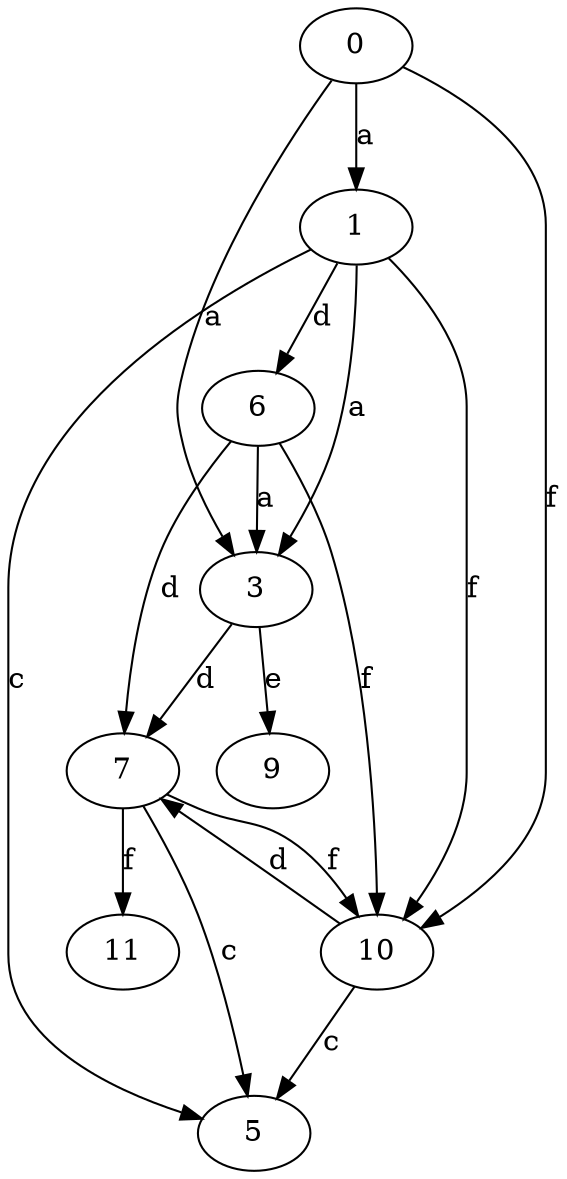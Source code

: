 strict digraph  {
1;
3;
5;
6;
7;
9;
10;
0;
11;
1 -> 3  [label=a];
1 -> 5  [label=c];
1 -> 6  [label=d];
1 -> 10  [label=f];
3 -> 7  [label=d];
3 -> 9  [label=e];
6 -> 3  [label=a];
6 -> 7  [label=d];
6 -> 10  [label=f];
7 -> 5  [label=c];
7 -> 10  [label=f];
7 -> 11  [label=f];
10 -> 5  [label=c];
10 -> 7  [label=d];
0 -> 1  [label=a];
0 -> 3  [label=a];
0 -> 10  [label=f];
}
